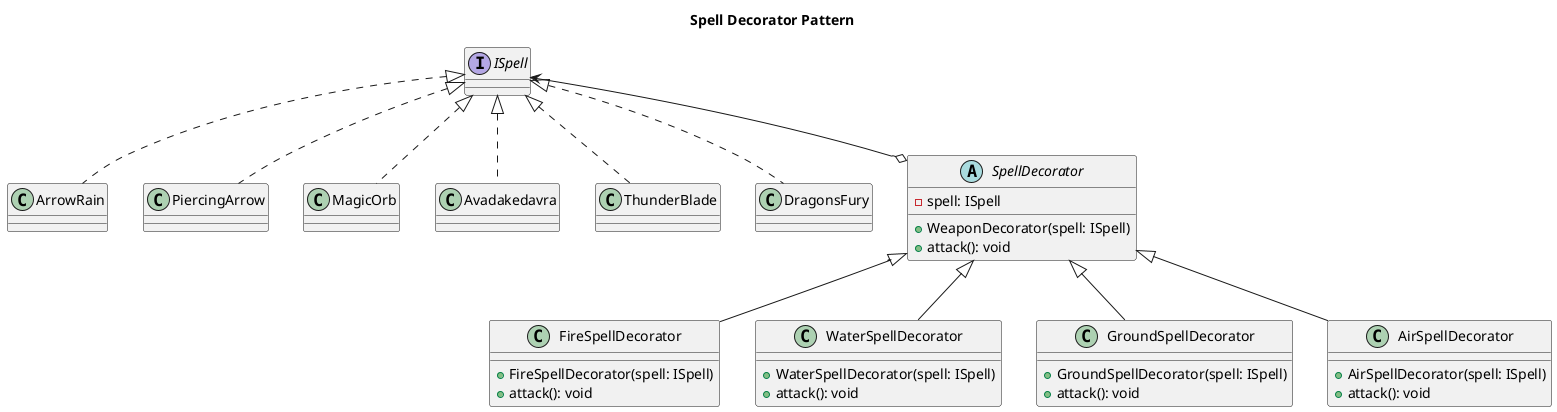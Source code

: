 @startuml

title Spell Decorator Pattern

interface ISpell {
    
}

class ArrowRain {
    
}

class PiercingArrow {
    
}

class MagicOrb {
    
}

class Avadakedavra {
    
}

class ThunderBlade {
    
}

class DragonsFury{
    
}

abstract class SpellDecorator {
    -spell: ISpell
    +WeaponDecorator(spell: ISpell)
    +attack(): void
}

class FireSpellDecorator {
    +FireSpellDecorator(spell: ISpell)
    +attack(): void
}

class WaterSpellDecorator {
    +WaterSpellDecorator(spell: ISpell)
    +attack(): void
}

class GroundSpellDecorator {
    +GroundSpellDecorator(spell: ISpell)
    +attack(): void
}

class AirSpellDecorator {
    +AirSpellDecorator(spell: ISpell)
    +attack(): void
}

ISpell <--o SpellDecorator

SpellDecorator <|-- FireSpellDecorator
SpellDecorator <|-- WaterSpellDecorator
SpellDecorator <|-- GroundSpellDecorator
SpellDecorator <|-- AirSpellDecorator


ISpell <|.. ArrowRain
ISpell <|.. PiercingArrow
ISpell <|.. MagicOrb
ISpell <|.. Avadakedavra
ISpell <|.. ThunderBlade
ISpell <|.. DragonsFury

@enduml
